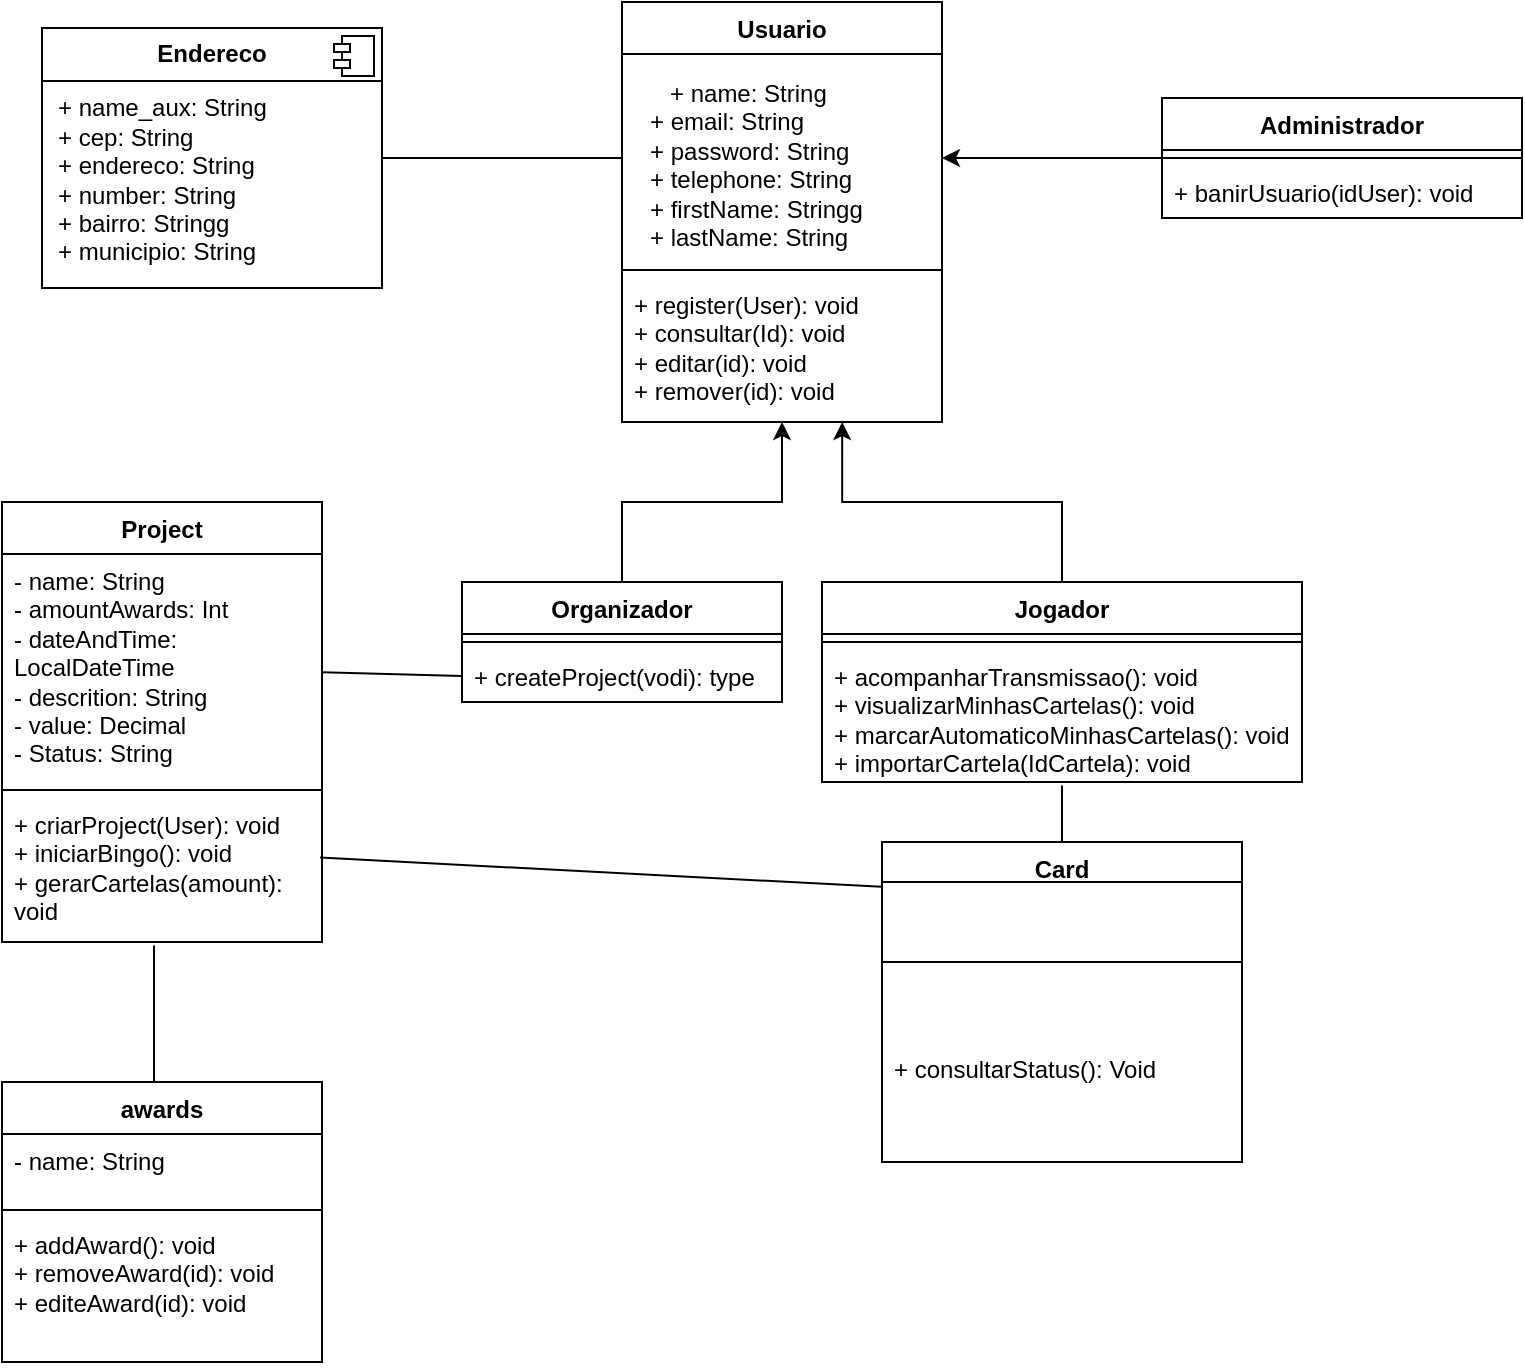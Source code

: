 <mxfile version="28.1.2">
  <diagram name="Página-1" id="DbhS0syKpp8ZmnZelTLJ">
    <mxGraphModel dx="722" dy="441" grid="1" gridSize="10" guides="1" tooltips="1" connect="1" arrows="1" fold="1" page="1" pageScale="1" pageWidth="827" pageHeight="1169" math="0" shadow="0">
      <root>
        <mxCell id="0" />
        <mxCell id="1" parent="0" />
        <mxCell id="bR_1WJDb89r7GyhMcF47-4" value="&lt;p style=&quot;margin:0px;margin-top:6px;text-align:center;&quot;&gt;&lt;b&gt;Endereco&lt;/b&gt;&lt;/p&gt;&lt;hr size=&quot;1&quot; style=&quot;border-style:solid;&quot;&gt;&lt;p style=&quot;margin:0px;margin-left:8px;&quot;&gt;+ name_aux: String&lt;br&gt;+ cep: String&lt;/p&gt;&lt;p style=&quot;margin:0px;margin-left:8px;&quot;&gt;+ endereco: String&lt;/p&gt;&lt;p style=&quot;margin:0px;margin-left:8px;&quot;&gt;+ number: String&lt;/p&gt;&lt;p style=&quot;margin:0px;margin-left:8px;&quot;&gt;+ bairro: Stringg&lt;/p&gt;&lt;p style=&quot;margin:0px;margin-left:8px;&quot;&gt;+ municipio: String&lt;/p&gt;" style="align=left;overflow=fill;html=1;dropTarget=0;whiteSpace=wrap;" parent="1" vertex="1">
          <mxGeometry x="70" y="193" width="170" height="130" as="geometry" />
        </mxCell>
        <mxCell id="bR_1WJDb89r7GyhMcF47-5" value="" style="shape=component;jettyWidth=8;jettyHeight=4;" parent="bR_1WJDb89r7GyhMcF47-4" vertex="1">
          <mxGeometry x="1" width="20" height="20" relative="1" as="geometry">
            <mxPoint x="-24" y="4" as="offset" />
          </mxGeometry>
        </mxCell>
        <mxCell id="bR_1WJDb89r7GyhMcF47-11" value="Organizador" style="swimlane;fontStyle=1;align=center;verticalAlign=top;childLayout=stackLayout;horizontal=1;startSize=26;horizontalStack=0;resizeParent=1;resizeParentMax=0;resizeLast=0;collapsible=1;marginBottom=0;whiteSpace=wrap;html=1;" parent="1" vertex="1">
          <mxGeometry x="280" y="470" width="160" height="60" as="geometry" />
        </mxCell>
        <mxCell id="bR_1WJDb89r7GyhMcF47-13" value="" style="line;strokeWidth=1;fillColor=none;align=left;verticalAlign=middle;spacingTop=-1;spacingLeft=3;spacingRight=3;rotatable=0;labelPosition=right;points=[];portConstraint=eastwest;strokeColor=inherit;" parent="bR_1WJDb89r7GyhMcF47-11" vertex="1">
          <mxGeometry y="26" width="160" height="8" as="geometry" />
        </mxCell>
        <mxCell id="bR_1WJDb89r7GyhMcF47-14" value="+ createProject(vodi): type" style="text;strokeColor=none;fillColor=none;align=left;verticalAlign=top;spacingLeft=4;spacingRight=4;overflow=hidden;rotatable=0;points=[[0,0.5],[1,0.5]];portConstraint=eastwest;whiteSpace=wrap;html=1;" parent="bR_1WJDb89r7GyhMcF47-11" vertex="1">
          <mxGeometry y="34" width="160" height="26" as="geometry" />
        </mxCell>
        <mxCell id="bR_1WJDb89r7GyhMcF47-18" value="Project" style="swimlane;fontStyle=1;align=center;verticalAlign=top;childLayout=stackLayout;horizontal=1;startSize=26;horizontalStack=0;resizeParent=1;resizeParentMax=0;resizeLast=0;collapsible=1;marginBottom=0;whiteSpace=wrap;html=1;" parent="1" vertex="1">
          <mxGeometry x="50" y="430" width="160" height="220" as="geometry" />
        </mxCell>
        <mxCell id="bR_1WJDb89r7GyhMcF47-19" value="- name: String&lt;div&gt;- amountAwards: Int&lt;/div&gt;&lt;div&gt;- dateAndTime: LocalDateTime&lt;/div&gt;&lt;div&gt;- descrition: String&lt;/div&gt;&lt;div&gt;- value: Decimal&lt;/div&gt;&lt;div&gt;- Status: String&lt;/div&gt;" style="text;strokeColor=none;fillColor=none;align=left;verticalAlign=top;spacingLeft=4;spacingRight=4;overflow=hidden;rotatable=0;points=[[0,0.5],[1,0.5]];portConstraint=eastwest;whiteSpace=wrap;html=1;" parent="bR_1WJDb89r7GyhMcF47-18" vertex="1">
          <mxGeometry y="26" width="160" height="114" as="geometry" />
        </mxCell>
        <mxCell id="bR_1WJDb89r7GyhMcF47-20" value="" style="line;strokeWidth=1;fillColor=none;align=left;verticalAlign=middle;spacingTop=-1;spacingLeft=3;spacingRight=3;rotatable=0;labelPosition=right;points=[];portConstraint=eastwest;strokeColor=inherit;" parent="bR_1WJDb89r7GyhMcF47-18" vertex="1">
          <mxGeometry y="140" width="160" height="8" as="geometry" />
        </mxCell>
        <mxCell id="bR_1WJDb89r7GyhMcF47-21" value="+ criarProject(User): void&lt;div&gt;+ iniciarBingo(): void&lt;/div&gt;&lt;div&gt;+ gerarCartelas(amount): void&lt;/div&gt;" style="text;strokeColor=none;fillColor=none;align=left;verticalAlign=top;spacingLeft=4;spacingRight=4;overflow=hidden;rotatable=0;points=[[0,0.5],[1,0.5]];portConstraint=eastwest;whiteSpace=wrap;html=1;" parent="bR_1WJDb89r7GyhMcF47-18" vertex="1">
          <mxGeometry y="148" width="160" height="72" as="geometry" />
        </mxCell>
        <mxCell id="bR_1WJDb89r7GyhMcF47-22" value="Jogador" style="swimlane;fontStyle=1;align=center;verticalAlign=top;childLayout=stackLayout;horizontal=1;startSize=26;horizontalStack=0;resizeParent=1;resizeParentMax=0;resizeLast=0;collapsible=1;marginBottom=0;whiteSpace=wrap;html=1;" parent="1" vertex="1">
          <mxGeometry x="460" y="470" width="240" height="100" as="geometry" />
        </mxCell>
        <mxCell id="bR_1WJDb89r7GyhMcF47-23" value="" style="line;strokeWidth=1;fillColor=none;align=left;verticalAlign=middle;spacingTop=-1;spacingLeft=3;spacingRight=3;rotatable=0;labelPosition=right;points=[];portConstraint=eastwest;strokeColor=inherit;" parent="bR_1WJDb89r7GyhMcF47-22" vertex="1">
          <mxGeometry y="26" width="240" height="8" as="geometry" />
        </mxCell>
        <mxCell id="bR_1WJDb89r7GyhMcF47-24" value="+ acompanharTransmissao(): void&lt;div&gt;+ visualizarMinhasCartelas(): void&lt;/div&gt;&lt;div&gt;+ marcarAutomaticoMinhasCartelas(): void&lt;/div&gt;&lt;div&gt;+ importarCartela(IdCartela): void&lt;/div&gt;" style="text;strokeColor=none;fillColor=none;align=left;verticalAlign=top;spacingLeft=4;spacingRight=4;overflow=hidden;rotatable=0;points=[[0,0.5],[1,0.5]];portConstraint=eastwest;whiteSpace=wrap;html=1;" parent="bR_1WJDb89r7GyhMcF47-22" vertex="1">
          <mxGeometry y="34" width="240" height="66" as="geometry" />
        </mxCell>
        <mxCell id="bR_1WJDb89r7GyhMcF47-31" value="" style="endArrow=none;html=1;rounded=0;entryX=0;entryY=0.5;entryDx=0;entryDy=0;" parent="1" source="bR_1WJDb89r7GyhMcF47-19" target="bR_1WJDb89r7GyhMcF47-14" edge="1">
          <mxGeometry relative="1" as="geometry">
            <mxPoint x="180" y="550" as="sourcePoint" />
            <mxPoint x="340" y="550" as="targetPoint" />
          </mxGeometry>
        </mxCell>
        <mxCell id="bR_1WJDb89r7GyhMcF47-56" style="edgeStyle=orthogonalEdgeStyle;rounded=0;orthogonalLoop=1;jettySize=auto;html=1;" parent="1" source="bR_1WJDb89r7GyhMcF47-32" target="bR_1WJDb89r7GyhMcF47-50" edge="1">
          <mxGeometry relative="1" as="geometry" />
        </mxCell>
        <mxCell id="bR_1WJDb89r7GyhMcF47-32" value="Administrador" style="swimlane;fontStyle=1;align=center;verticalAlign=top;childLayout=stackLayout;horizontal=1;startSize=26;horizontalStack=0;resizeParent=1;resizeParentMax=0;resizeLast=0;collapsible=1;marginBottom=0;whiteSpace=wrap;html=1;" parent="1" vertex="1">
          <mxGeometry x="630" y="228" width="180" height="60" as="geometry" />
        </mxCell>
        <mxCell id="bR_1WJDb89r7GyhMcF47-33" value="" style="line;strokeWidth=1;fillColor=none;align=left;verticalAlign=middle;spacingTop=-1;spacingLeft=3;spacingRight=3;rotatable=0;labelPosition=right;points=[];portConstraint=eastwest;strokeColor=inherit;" parent="bR_1WJDb89r7GyhMcF47-32" vertex="1">
          <mxGeometry y="26" width="180" height="8" as="geometry" />
        </mxCell>
        <mxCell id="bR_1WJDb89r7GyhMcF47-34" value="+ banirUsuario(idUser): void" style="text;strokeColor=none;fillColor=none;align=left;verticalAlign=top;spacingLeft=4;spacingRight=4;overflow=hidden;rotatable=0;points=[[0,0.5],[1,0.5]];portConstraint=eastwest;whiteSpace=wrap;html=1;" parent="bR_1WJDb89r7GyhMcF47-32" vertex="1">
          <mxGeometry y="34" width="180" height="26" as="geometry" />
        </mxCell>
        <mxCell id="bR_1WJDb89r7GyhMcF47-36" value="Card" style="swimlane;fontStyle=1;align=center;verticalAlign=top;childLayout=stackLayout;horizontal=1;startSize=20;horizontalStack=0;resizeParent=1;resizeParentMax=0;resizeLast=0;collapsible=1;marginBottom=0;whiteSpace=wrap;html=1;" parent="1" vertex="1">
          <mxGeometry x="490" y="600" width="180" height="160" as="geometry" />
        </mxCell>
        <mxCell id="bR_1WJDb89r7GyhMcF47-38" value="" style="line;strokeWidth=1;fillColor=none;align=left;verticalAlign=middle;spacingTop=-1;spacingLeft=3;spacingRight=3;rotatable=0;labelPosition=right;points=[];portConstraint=eastwest;strokeColor=inherit;" parent="bR_1WJDb89r7GyhMcF47-36" vertex="1">
          <mxGeometry y="20" width="180" height="80" as="geometry" />
        </mxCell>
        <mxCell id="bR_1WJDb89r7GyhMcF47-39" value="+ consultarStatus(): Void" style="text;strokeColor=none;fillColor=none;align=left;verticalAlign=top;spacingLeft=4;spacingRight=4;overflow=hidden;rotatable=0;points=[[0,0.5],[1,0.5]];portConstraint=eastwest;whiteSpace=wrap;html=1;" parent="bR_1WJDb89r7GyhMcF47-36" vertex="1">
          <mxGeometry y="100" width="180" height="60" as="geometry" />
        </mxCell>
        <mxCell id="bR_1WJDb89r7GyhMcF47-40" value="" style="endArrow=none;html=1;rounded=0;exitX=0.994;exitY=0.413;exitDx=0;exitDy=0;exitPerimeter=0;entryX=-0.001;entryY=0.14;entryDx=0;entryDy=0;entryPerimeter=0;" parent="1" source="bR_1WJDb89r7GyhMcF47-21" target="bR_1WJDb89r7GyhMcF47-36" edge="1">
          <mxGeometry relative="1" as="geometry">
            <mxPoint x="140" y="650" as="sourcePoint" />
            <mxPoint x="300" y="650" as="targetPoint" />
          </mxGeometry>
        </mxCell>
        <mxCell id="bR_1WJDb89r7GyhMcF47-43" value="" style="endArrow=none;html=1;rounded=0;exitX=1;exitY=0.5;exitDx=0;exitDy=0;" parent="1" source="bR_1WJDb89r7GyhMcF47-4" target="bR_1WJDb89r7GyhMcF47-50" edge="1">
          <mxGeometry relative="1" as="geometry">
            <mxPoint x="230" y="324.44" as="sourcePoint" />
            <mxPoint x="360.0" y="325" as="targetPoint" />
          </mxGeometry>
        </mxCell>
        <mxCell id="bR_1WJDb89r7GyhMcF47-49" value="Usuario" style="swimlane;fontStyle=1;align=center;verticalAlign=top;childLayout=stackLayout;horizontal=1;startSize=26;horizontalStack=0;resizeParent=1;resizeParentMax=0;resizeLast=0;collapsible=1;marginBottom=0;whiteSpace=wrap;html=1;" parent="1" vertex="1">
          <mxGeometry x="360" y="180" width="160" height="210" as="geometry" />
        </mxCell>
        <mxCell id="bR_1WJDb89r7GyhMcF47-50" value="&lt;p style=&quot;margin: 6px 0px 0px; text-align: center;&quot;&gt;&lt;span style=&quot;background-color: transparent; color: light-dark(rgb(0, 0, 0), rgb(255, 255, 255)); text-align: left;&quot;&gt;+ name: String&lt;/span&gt;&lt;/p&gt;&lt;p style=&quot;margin: 0px 0px 0px 8px;&quot;&gt;+ email: String&lt;/p&gt;&lt;p style=&quot;margin: 0px 0px 0px 8px;&quot;&gt;+ password: String&lt;/p&gt;&lt;p style=&quot;margin: 0px 0px 0px 8px;&quot;&gt;+ telephone: String&lt;/p&gt;&lt;p style=&quot;margin: 0px 0px 0px 8px;&quot;&gt;+ firstName: Stringg&lt;/p&gt;&lt;p style=&quot;margin: 0px 0px 0px 8px;&quot;&gt;+ lastName: String&lt;/p&gt;" style="text;strokeColor=none;fillColor=none;align=left;verticalAlign=top;spacingLeft=4;spacingRight=4;overflow=hidden;rotatable=0;points=[[0,0.5],[1,0.5]];portConstraint=eastwest;whiteSpace=wrap;html=1;" parent="bR_1WJDb89r7GyhMcF47-49" vertex="1">
          <mxGeometry y="26" width="160" height="104" as="geometry" />
        </mxCell>
        <mxCell id="bR_1WJDb89r7GyhMcF47-51" value="" style="line;strokeWidth=1;fillColor=none;align=left;verticalAlign=middle;spacingTop=-1;spacingLeft=3;spacingRight=3;rotatable=0;labelPosition=right;points=[];portConstraint=eastwest;strokeColor=inherit;" parent="bR_1WJDb89r7GyhMcF47-49" vertex="1">
          <mxGeometry y="130" width="160" height="8" as="geometry" />
        </mxCell>
        <mxCell id="bR_1WJDb89r7GyhMcF47-52" value="+ register(User): void&lt;div&gt;+ consultar(Id): void&lt;/div&gt;&lt;div&gt;+ editar(id): void&lt;/div&gt;&lt;div&gt;+ remover(id): void&lt;/div&gt;" style="text;strokeColor=none;fillColor=none;align=left;verticalAlign=top;spacingLeft=4;spacingRight=4;overflow=hidden;rotatable=0;points=[[0,0.5],[1,0.5]];portConstraint=eastwest;whiteSpace=wrap;html=1;" parent="bR_1WJDb89r7GyhMcF47-49" vertex="1">
          <mxGeometry y="138" width="160" height="72" as="geometry" />
        </mxCell>
        <mxCell id="bR_1WJDb89r7GyhMcF47-54" style="edgeStyle=orthogonalEdgeStyle;rounded=0;orthogonalLoop=1;jettySize=auto;html=1;entryX=0.5;entryY=1;entryDx=0;entryDy=0;entryPerimeter=0;" parent="1" source="bR_1WJDb89r7GyhMcF47-11" target="bR_1WJDb89r7GyhMcF47-52" edge="1">
          <mxGeometry relative="1" as="geometry" />
        </mxCell>
        <mxCell id="bR_1WJDb89r7GyhMcF47-55" style="edgeStyle=orthogonalEdgeStyle;rounded=0;orthogonalLoop=1;jettySize=auto;html=1;entryX=0.688;entryY=1;entryDx=0;entryDy=0;entryPerimeter=0;" parent="1" source="bR_1WJDb89r7GyhMcF47-22" target="bR_1WJDb89r7GyhMcF47-52" edge="1">
          <mxGeometry relative="1" as="geometry" />
        </mxCell>
        <mxCell id="bR_1WJDb89r7GyhMcF47-58" value="" style="endArrow=none;html=1;rounded=0;entryX=0.5;entryY=1.026;entryDx=0;entryDy=0;entryPerimeter=0;" parent="1" source="bR_1WJDb89r7GyhMcF47-36" target="bR_1WJDb89r7GyhMcF47-24" edge="1">
          <mxGeometry relative="1" as="geometry">
            <mxPoint x="310" y="540" as="sourcePoint" />
            <mxPoint x="470" y="540" as="targetPoint" />
          </mxGeometry>
        </mxCell>
        <mxCell id="bR_1WJDb89r7GyhMcF47-59" value="awards" style="swimlane;fontStyle=1;align=center;verticalAlign=top;childLayout=stackLayout;horizontal=1;startSize=26;horizontalStack=0;resizeParent=1;resizeParentMax=0;resizeLast=0;collapsible=1;marginBottom=0;whiteSpace=wrap;html=1;" parent="1" vertex="1">
          <mxGeometry x="50" y="720" width="160" height="140" as="geometry" />
        </mxCell>
        <mxCell id="bR_1WJDb89r7GyhMcF47-60" value="- name: String" style="text;strokeColor=none;fillColor=none;align=left;verticalAlign=top;spacingLeft=4;spacingRight=4;overflow=hidden;rotatable=0;points=[[0,0.5],[1,0.5]];portConstraint=eastwest;whiteSpace=wrap;html=1;" parent="bR_1WJDb89r7GyhMcF47-59" vertex="1">
          <mxGeometry y="26" width="160" height="34" as="geometry" />
        </mxCell>
        <mxCell id="bR_1WJDb89r7GyhMcF47-61" value="" style="line;strokeWidth=1;fillColor=none;align=left;verticalAlign=middle;spacingTop=-1;spacingLeft=3;spacingRight=3;rotatable=0;labelPosition=right;points=[];portConstraint=eastwest;strokeColor=inherit;" parent="bR_1WJDb89r7GyhMcF47-59" vertex="1">
          <mxGeometry y="60" width="160" height="8" as="geometry" />
        </mxCell>
        <mxCell id="bR_1WJDb89r7GyhMcF47-62" value="+ addAward(): void&lt;div&gt;+&amp;nbsp;&lt;span style=&quot;background-color: transparent; color: light-dark(rgb(0, 0, 0), rgb(255, 255, 255));&quot;&gt;removeAward(id): void&lt;/span&gt;&lt;/div&gt;&lt;div&gt;&lt;span style=&quot;background-color: transparent; color: light-dark(rgb(0, 0, 0), rgb(255, 255, 255));&quot;&gt;+ editeAward(id): void&lt;/span&gt;&lt;/div&gt;" style="text;strokeColor=none;fillColor=none;align=left;verticalAlign=top;spacingLeft=4;spacingRight=4;overflow=hidden;rotatable=0;points=[[0,0.5],[1,0.5]];portConstraint=eastwest;whiteSpace=wrap;html=1;" parent="bR_1WJDb89r7GyhMcF47-59" vertex="1">
          <mxGeometry y="68" width="160" height="72" as="geometry" />
        </mxCell>
        <mxCell id="bR_1WJDb89r7GyhMcF47-63" value="" style="endArrow=none;html=1;rounded=0;exitX=0.475;exitY=1.024;exitDx=0;exitDy=0;exitPerimeter=0;entryX=0.475;entryY=0;entryDx=0;entryDy=0;entryPerimeter=0;" parent="1" source="bR_1WJDb89r7GyhMcF47-21" target="bR_1WJDb89r7GyhMcF47-59" edge="1">
          <mxGeometry relative="1" as="geometry">
            <mxPoint x="100" y="700" as="sourcePoint" />
            <mxPoint x="260" y="700" as="targetPoint" />
          </mxGeometry>
        </mxCell>
      </root>
    </mxGraphModel>
  </diagram>
</mxfile>
